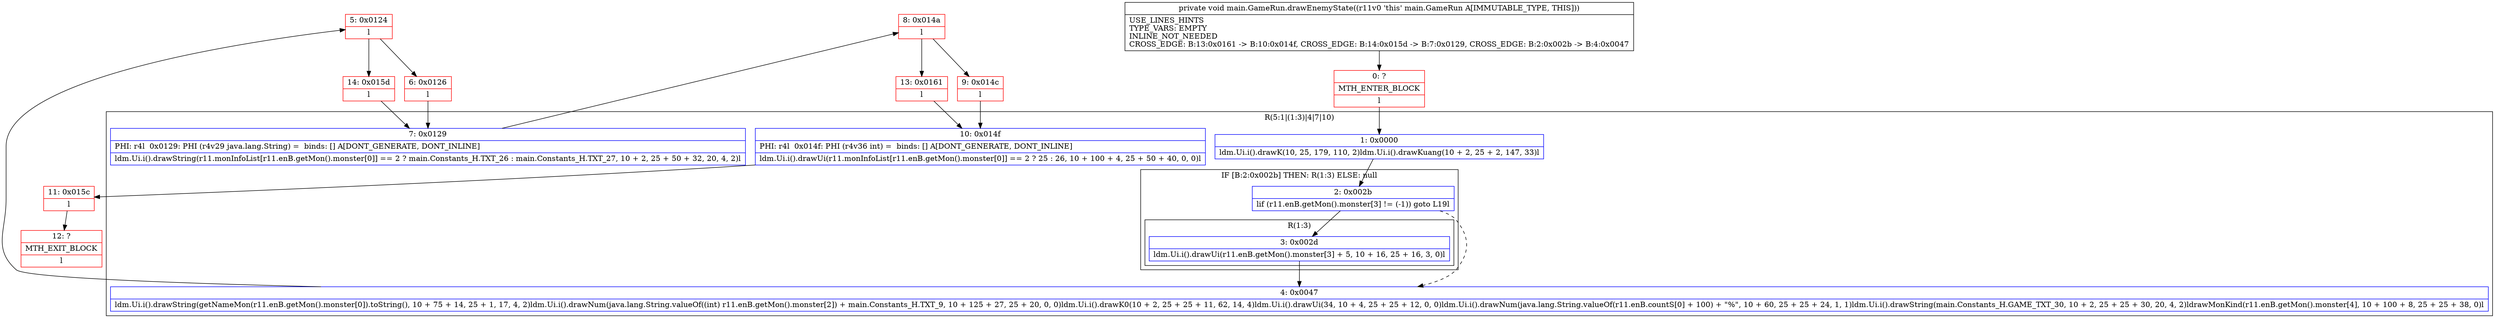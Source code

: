 digraph "CFG formain.GameRun.drawEnemyState()V" {
subgraph cluster_Region_758201293 {
label = "R(5:1|(1:3)|4|7|10)";
node [shape=record,color=blue];
Node_1 [shape=record,label="{1\:\ 0x0000|ldm.Ui.i().drawK(10, 25, 179, 110, 2)ldm.Ui.i().drawKuang(10 + 2, 25 + 2, 147, 33)l}"];
subgraph cluster_IfRegion_1848865335 {
label = "IF [B:2:0x002b] THEN: R(1:3) ELSE: null";
node [shape=record,color=blue];
Node_2 [shape=record,label="{2\:\ 0x002b|lif (r11.enB.getMon().monster[3] != (\-1)) goto L19l}"];
subgraph cluster_Region_1383934681 {
label = "R(1:3)";
node [shape=record,color=blue];
Node_3 [shape=record,label="{3\:\ 0x002d|ldm.Ui.i().drawUi(r11.enB.getMon().monster[3] + 5, 10 + 16, 25 + 16, 3, 0)l}"];
}
}
Node_4 [shape=record,label="{4\:\ 0x0047|ldm.Ui.i().drawString(getNameMon(r11.enB.getMon().monster[0]).toString(), 10 + 75 + 14, 25 + 1, 17, 4, 2)ldm.Ui.i().drawNum(java.lang.String.valueOf((int) r11.enB.getMon().monster[2]) + main.Constants_H.TXT_9, 10 + 125 + 27, 25 + 20, 0, 0)ldm.Ui.i().drawK0(10 + 2, 25 + 25 + 11, 62, 14, 4)ldm.Ui.i().drawUi(34, 10 + 4, 25 + 25 + 12, 0, 0)ldm.Ui.i().drawNum(java.lang.String.valueOf(r11.enB.countS[0] + 100) + \"%\", 10 + 60, 25 + 25 + 24, 1, 1)ldm.Ui.i().drawString(main.Constants_H.GAME_TXT_30, 10 + 2, 25 + 25 + 30, 20, 4, 2)ldrawMonKind(r11.enB.getMon().monster[4], 10 + 100 + 8, 25 + 25 + 38, 0)l}"];
Node_7 [shape=record,label="{7\:\ 0x0129|PHI: r4l  0x0129: PHI (r4v29 java.lang.String) =  binds: [] A[DONT_GENERATE, DONT_INLINE]\l|ldm.Ui.i().drawString(r11.monInfoList[r11.enB.getMon().monster[0]] == 2 ? main.Constants_H.TXT_26 : main.Constants_H.TXT_27, 10 + 2, 25 + 50 + 32, 20, 4, 2)l}"];
Node_10 [shape=record,label="{10\:\ 0x014f|PHI: r4l  0x014f: PHI (r4v36 int) =  binds: [] A[DONT_GENERATE, DONT_INLINE]\l|ldm.Ui.i().drawUi(r11.monInfoList[r11.enB.getMon().monster[0]] == 2 ? 25 : 26, 10 + 100 + 4, 25 + 50 + 40, 0, 0)l}"];
}
Node_0 [shape=record,color=red,label="{0\:\ ?|MTH_ENTER_BLOCK\l|l}"];
Node_5 [shape=record,color=red,label="{5\:\ 0x0124|l}"];
Node_6 [shape=record,color=red,label="{6\:\ 0x0126|l}"];
Node_8 [shape=record,color=red,label="{8\:\ 0x014a|l}"];
Node_9 [shape=record,color=red,label="{9\:\ 0x014c|l}"];
Node_11 [shape=record,color=red,label="{11\:\ 0x015c|l}"];
Node_12 [shape=record,color=red,label="{12\:\ ?|MTH_EXIT_BLOCK\l|l}"];
Node_13 [shape=record,color=red,label="{13\:\ 0x0161|l}"];
Node_14 [shape=record,color=red,label="{14\:\ 0x015d|l}"];
MethodNode[shape=record,label="{private void main.GameRun.drawEnemyState((r11v0 'this' main.GameRun A[IMMUTABLE_TYPE, THIS]))  | USE_LINES_HINTS\lTYPE_VARS: EMPTY\lINLINE_NOT_NEEDED\lCROSS_EDGE: B:13:0x0161 \-\> B:10:0x014f, CROSS_EDGE: B:14:0x015d \-\> B:7:0x0129, CROSS_EDGE: B:2:0x002b \-\> B:4:0x0047\l}"];
MethodNode -> Node_0;
Node_1 -> Node_2;
Node_2 -> Node_3;
Node_2 -> Node_4[style=dashed];
Node_3 -> Node_4;
Node_4 -> Node_5;
Node_7 -> Node_8;
Node_10 -> Node_11;
Node_0 -> Node_1;
Node_5 -> Node_6;
Node_5 -> Node_14;
Node_6 -> Node_7;
Node_8 -> Node_9;
Node_8 -> Node_13;
Node_9 -> Node_10;
Node_11 -> Node_12;
Node_13 -> Node_10;
Node_14 -> Node_7;
}

